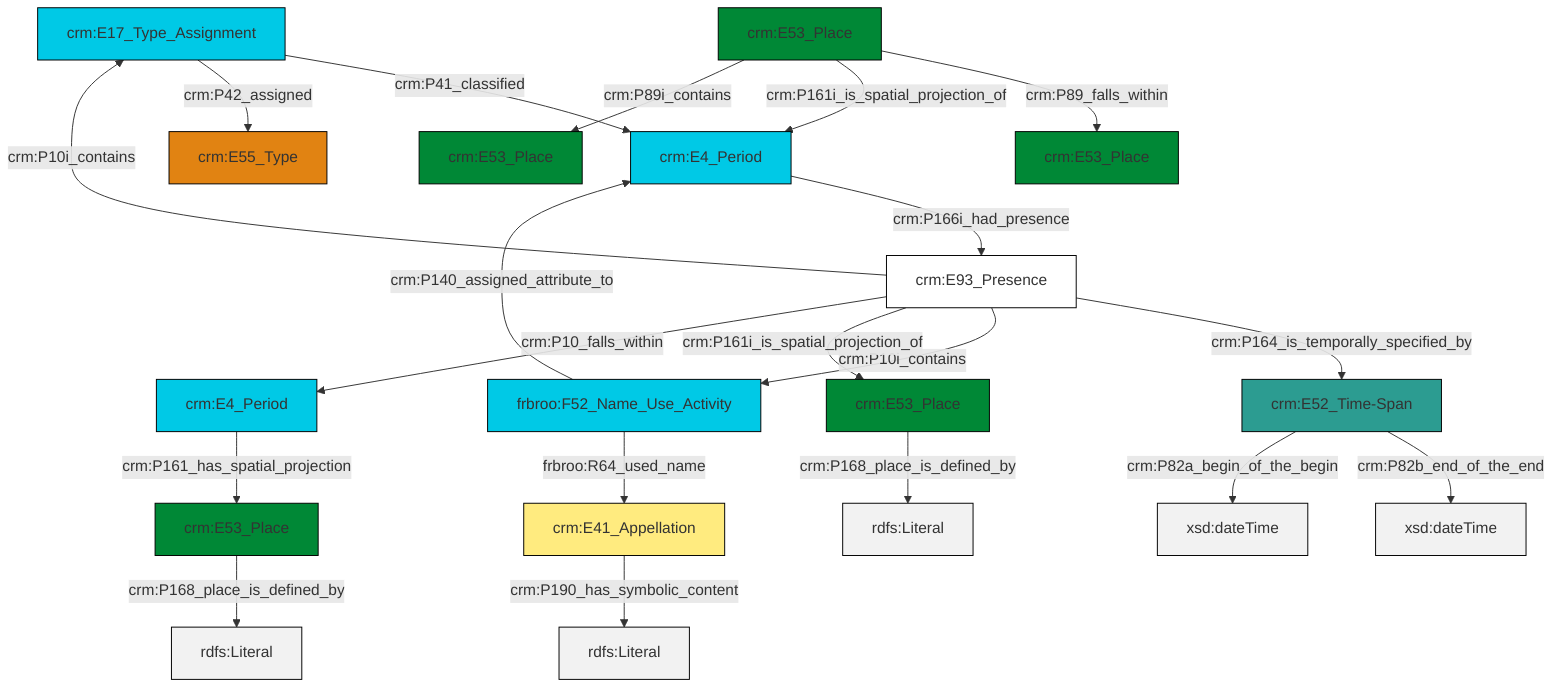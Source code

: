 graph TD
classDef Literal fill:#f2f2f2,stroke:#000000;
classDef CRM_Entity fill:#FFFFFF,stroke:#000000;
classDef Temporal_Entity fill:#00C9E6, stroke:#000000;
classDef Type fill:#E18312, stroke:#000000;
classDef Time-Span fill:#2C9C91, stroke:#000000;
classDef Appellation fill:#FFEB7F, stroke:#000000;
classDef Place fill:#008836, stroke:#000000;
classDef Persistent_Item fill:#B266B2, stroke:#000000;
classDef Conceptual_Object fill:#FFD700, stroke:#000000;
classDef Physical_Thing fill:#D2B48C, stroke:#000000;
classDef Actor fill:#f58aad, stroke:#000000;
classDef PC_Classes fill:#4ce600, stroke:#000000;
classDef Multi fill:#cccccc,stroke:#000000;

0["crm:E52_Time-Span"]:::Time-Span -->|crm:P82b_end_of_the_end| 1[xsd:dateTime]:::Literal
5["crm:E17_Type_Assignment"]:::Temporal_Entity -->|crm:P41_classified| 6["crm:E4_Period"]:::Temporal_Entity
9["crm:E53_Place"]:::Place -->|crm:P168_place_is_defined_by| 10[rdfs:Literal]:::Literal
6["crm:E4_Period"]:::Temporal_Entity -->|crm:P166i_had_presence| 7["crm:E93_Presence"]:::CRM_Entity
14["frbroo:F52_Name_Use_Activity"]:::Temporal_Entity -->|frbroo:R64_used_name| 15["crm:E41_Appellation"]:::Appellation
7["crm:E93_Presence"]:::CRM_Entity -->|crm:P10i_contains| 5["crm:E17_Type_Assignment"]:::Temporal_Entity
7["crm:E93_Presence"]:::CRM_Entity -->|crm:P164_is_temporally_specified_by| 0["crm:E52_Time-Span"]:::Time-Span
11["crm:E53_Place"]:::Place -->|crm:P168_place_is_defined_by| 17[rdfs:Literal]:::Literal
7["crm:E93_Presence"]:::CRM_Entity -->|crm:P10i_contains| 14["frbroo:F52_Name_Use_Activity"]:::Temporal_Entity
5["crm:E17_Type_Assignment"]:::Temporal_Entity -->|crm:P42_assigned| 21["crm:E55_Type"]:::Type
7["crm:E93_Presence"]:::CRM_Entity -->|crm:P161i_is_spatial_projection_of| 9["crm:E53_Place"]:::Place
18["crm:E53_Place"]:::Place -->|crm:P89_falls_within| 22["crm:E53_Place"]:::Place
15["crm:E41_Appellation"]:::Appellation -->|crm:P190_has_symbolic_content| 25[rdfs:Literal]:::Literal
14["frbroo:F52_Name_Use_Activity"]:::Temporal_Entity -->|crm:P140_assigned_attribute_to| 6["crm:E4_Period"]:::Temporal_Entity
18["crm:E53_Place"]:::Place -->|crm:P161i_is_spatial_projection_of| 6["crm:E4_Period"]:::Temporal_Entity
0["crm:E52_Time-Span"]:::Time-Span -->|crm:P82a_begin_of_the_begin| 28[xsd:dateTime]:::Literal
7["crm:E93_Presence"]:::CRM_Entity -->|crm:P10_falls_within| 3["crm:E4_Period"]:::Temporal_Entity
3["crm:E4_Period"]:::Temporal_Entity -->|crm:P161_has_spatial_projection| 11["crm:E53_Place"]:::Place
18["crm:E53_Place"]:::Place -->|crm:P89i_contains| 26["crm:E53_Place"]:::Place